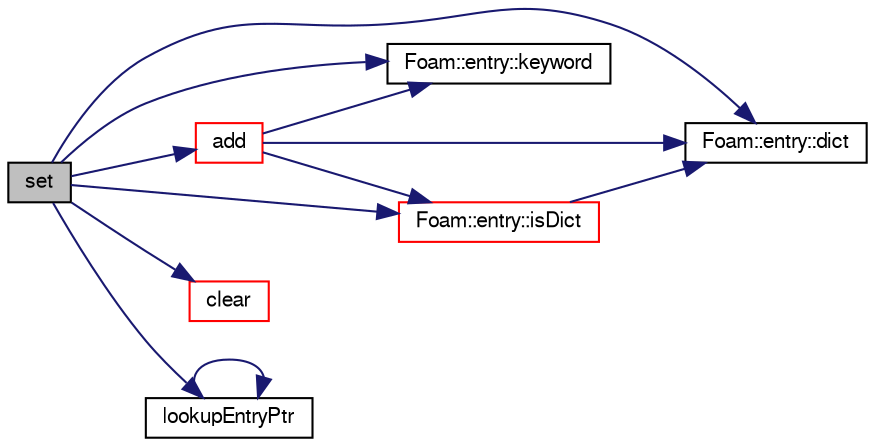 digraph "set"
{
  bgcolor="transparent";
  edge [fontname="FreeSans",fontsize="10",labelfontname="FreeSans",labelfontsize="10"];
  node [fontname="FreeSans",fontsize="10",shape=record];
  rankdir="LR";
  Node32144 [label="set",height=0.2,width=0.4,color="black", fillcolor="grey75", style="filled", fontcolor="black"];
  Node32144 -> Node32145 [color="midnightblue",fontsize="10",style="solid",fontname="FreeSans"];
  Node32145 [label="add",height=0.2,width=0.4,color="red",URL="$a26014.html#ac2ddcab42322c8d8af5e5830ab4d431b",tooltip="Add a new entry. "];
  Node32145 -> Node32147 [color="midnightblue",fontsize="10",style="solid",fontname="FreeSans"];
  Node32147 [label="Foam::entry::dict",height=0.2,width=0.4,color="black",URL="$a26022.html#abd246c36ef3a3776f7d6e517dc9621af",tooltip="Return dictionary if this entry is a dictionary. "];
  Node32145 -> Node32150 [color="midnightblue",fontsize="10",style="solid",fontname="FreeSans"];
  Node32150 [label="Foam::entry::isDict",height=0.2,width=0.4,color="red",URL="$a26022.html#a33b200039e283c4ad4ad9a4756ffafd1",tooltip="Return true if this entry is a dictionary. "];
  Node32150 -> Node32147 [color="midnightblue",fontsize="10",style="solid",fontname="FreeSans"];
  Node32145 -> Node32182 [color="midnightblue",fontsize="10",style="solid",fontname="FreeSans"];
  Node32182 [label="Foam::entry::keyword",height=0.2,width=0.4,color="black",URL="$a26022.html#a524d765e79e84690b9c13f55191b85c7",tooltip="Return keyword. "];
  Node32144 -> Node32188 [color="midnightblue",fontsize="10",style="solid",fontname="FreeSans"];
  Node32188 [label="clear",height=0.2,width=0.4,color="red",URL="$a26014.html#ac8bb3912a3ce86b15842e79d0b421204",tooltip="Clear the dictionary. "];
  Node32144 -> Node32147 [color="midnightblue",fontsize="10",style="solid",fontname="FreeSans"];
  Node32144 -> Node32150 [color="midnightblue",fontsize="10",style="solid",fontname="FreeSans"];
  Node32144 -> Node32182 [color="midnightblue",fontsize="10",style="solid",fontname="FreeSans"];
  Node32144 -> Node32190 [color="midnightblue",fontsize="10",style="solid",fontname="FreeSans"];
  Node32190 [label="lookupEntryPtr",height=0.2,width=0.4,color="black",URL="$a26014.html#a63ca8c5575e79a6e04b8a1e1c4c1d958",tooltip="Find and return an entry data stream pointer if present. "];
  Node32190 -> Node32190 [color="midnightblue",fontsize="10",style="solid",fontname="FreeSans"];
}
